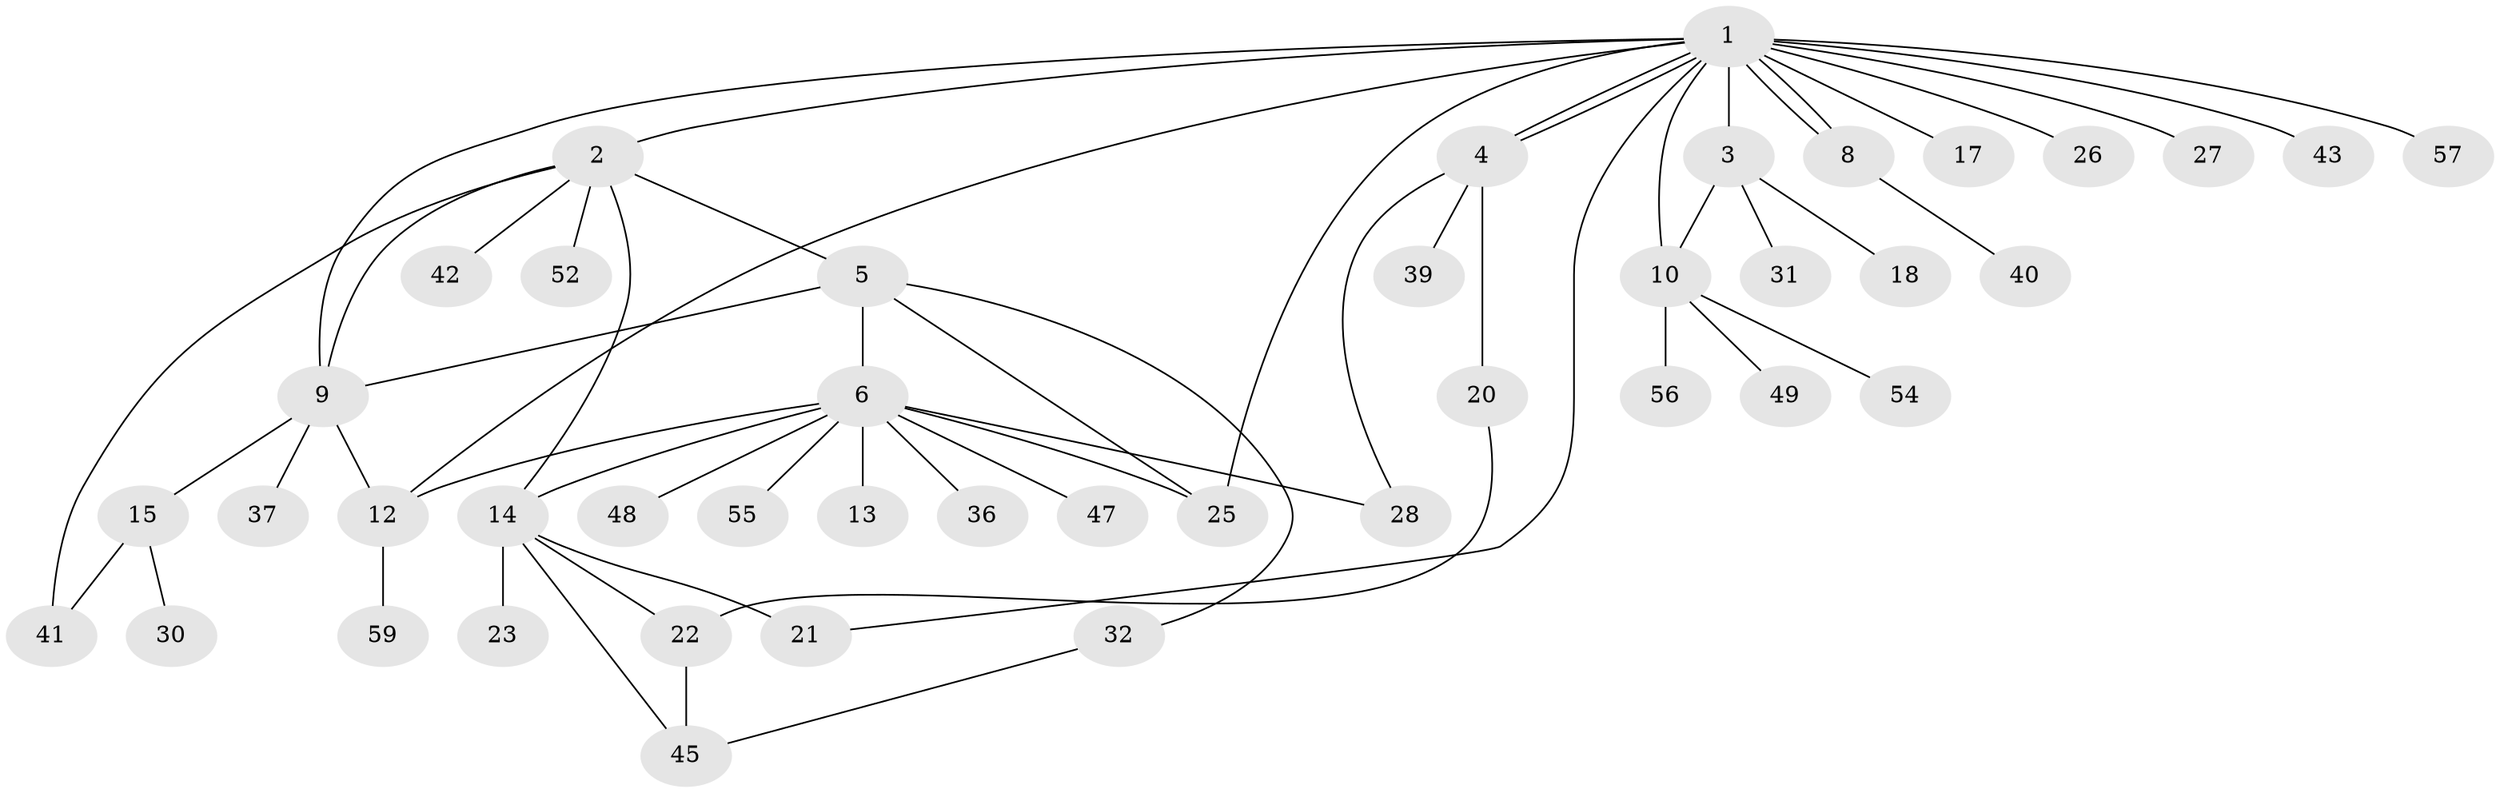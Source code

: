 // original degree distribution, {17: 0.01694915254237288, 9: 0.01694915254237288, 5: 0.03389830508474576, 6: 0.05084745762711865, 7: 0.03389830508474576, 4: 0.1016949152542373, 2: 0.1864406779661017, 1: 0.5084745762711864, 8: 0.01694915254237288, 3: 0.03389830508474576}
// Generated by graph-tools (version 1.1) at 2025/41/03/06/25 10:41:48]
// undirected, 43 vertices, 58 edges
graph export_dot {
graph [start="1"]
  node [color=gray90,style=filled];
  1 [super="+7"];
  2 [super="+58"];
  3 [super="+44"];
  4 [super="+11"];
  5 [super="+51"];
  6 [super="+35"];
  8 [super="+38"];
  9 [super="+33"];
  10 [super="+19"];
  12 [super="+34"];
  13;
  14 [super="+24"];
  15 [super="+16"];
  17;
  18;
  20;
  21 [super="+53"];
  22 [super="+29"];
  23;
  25;
  26;
  27;
  28;
  30;
  31;
  32;
  36;
  37;
  39;
  40;
  41;
  42;
  43 [super="+50"];
  45 [super="+46"];
  47;
  48;
  49;
  52;
  54;
  55;
  56;
  57;
  59;
  1 -- 2;
  1 -- 3;
  1 -- 4;
  1 -- 4;
  1 -- 8;
  1 -- 8;
  1 -- 9;
  1 -- 12;
  1 -- 17;
  1 -- 21;
  1 -- 27;
  1 -- 43 [weight=2];
  1 -- 26;
  1 -- 25;
  1 -- 57;
  1 -- 10;
  2 -- 5;
  2 -- 9;
  2 -- 14 [weight=2];
  2 -- 41;
  2 -- 42;
  2 -- 52;
  3 -- 10;
  3 -- 18;
  3 -- 31;
  4 -- 20;
  4 -- 28;
  4 -- 39;
  5 -- 6;
  5 -- 9;
  5 -- 25;
  5 -- 32;
  6 -- 13;
  6 -- 14;
  6 -- 28;
  6 -- 47;
  6 -- 55;
  6 -- 48;
  6 -- 36;
  6 -- 25;
  6 -- 12;
  8 -- 40;
  9 -- 15;
  9 -- 37;
  9 -- 12;
  10 -- 49;
  10 -- 54;
  10 -- 56;
  12 -- 59;
  14 -- 21 [weight=2];
  14 -- 22;
  14 -- 23;
  14 -- 45;
  15 -- 30;
  15 -- 41;
  20 -- 22;
  22 -- 45;
  32 -- 45;
}
